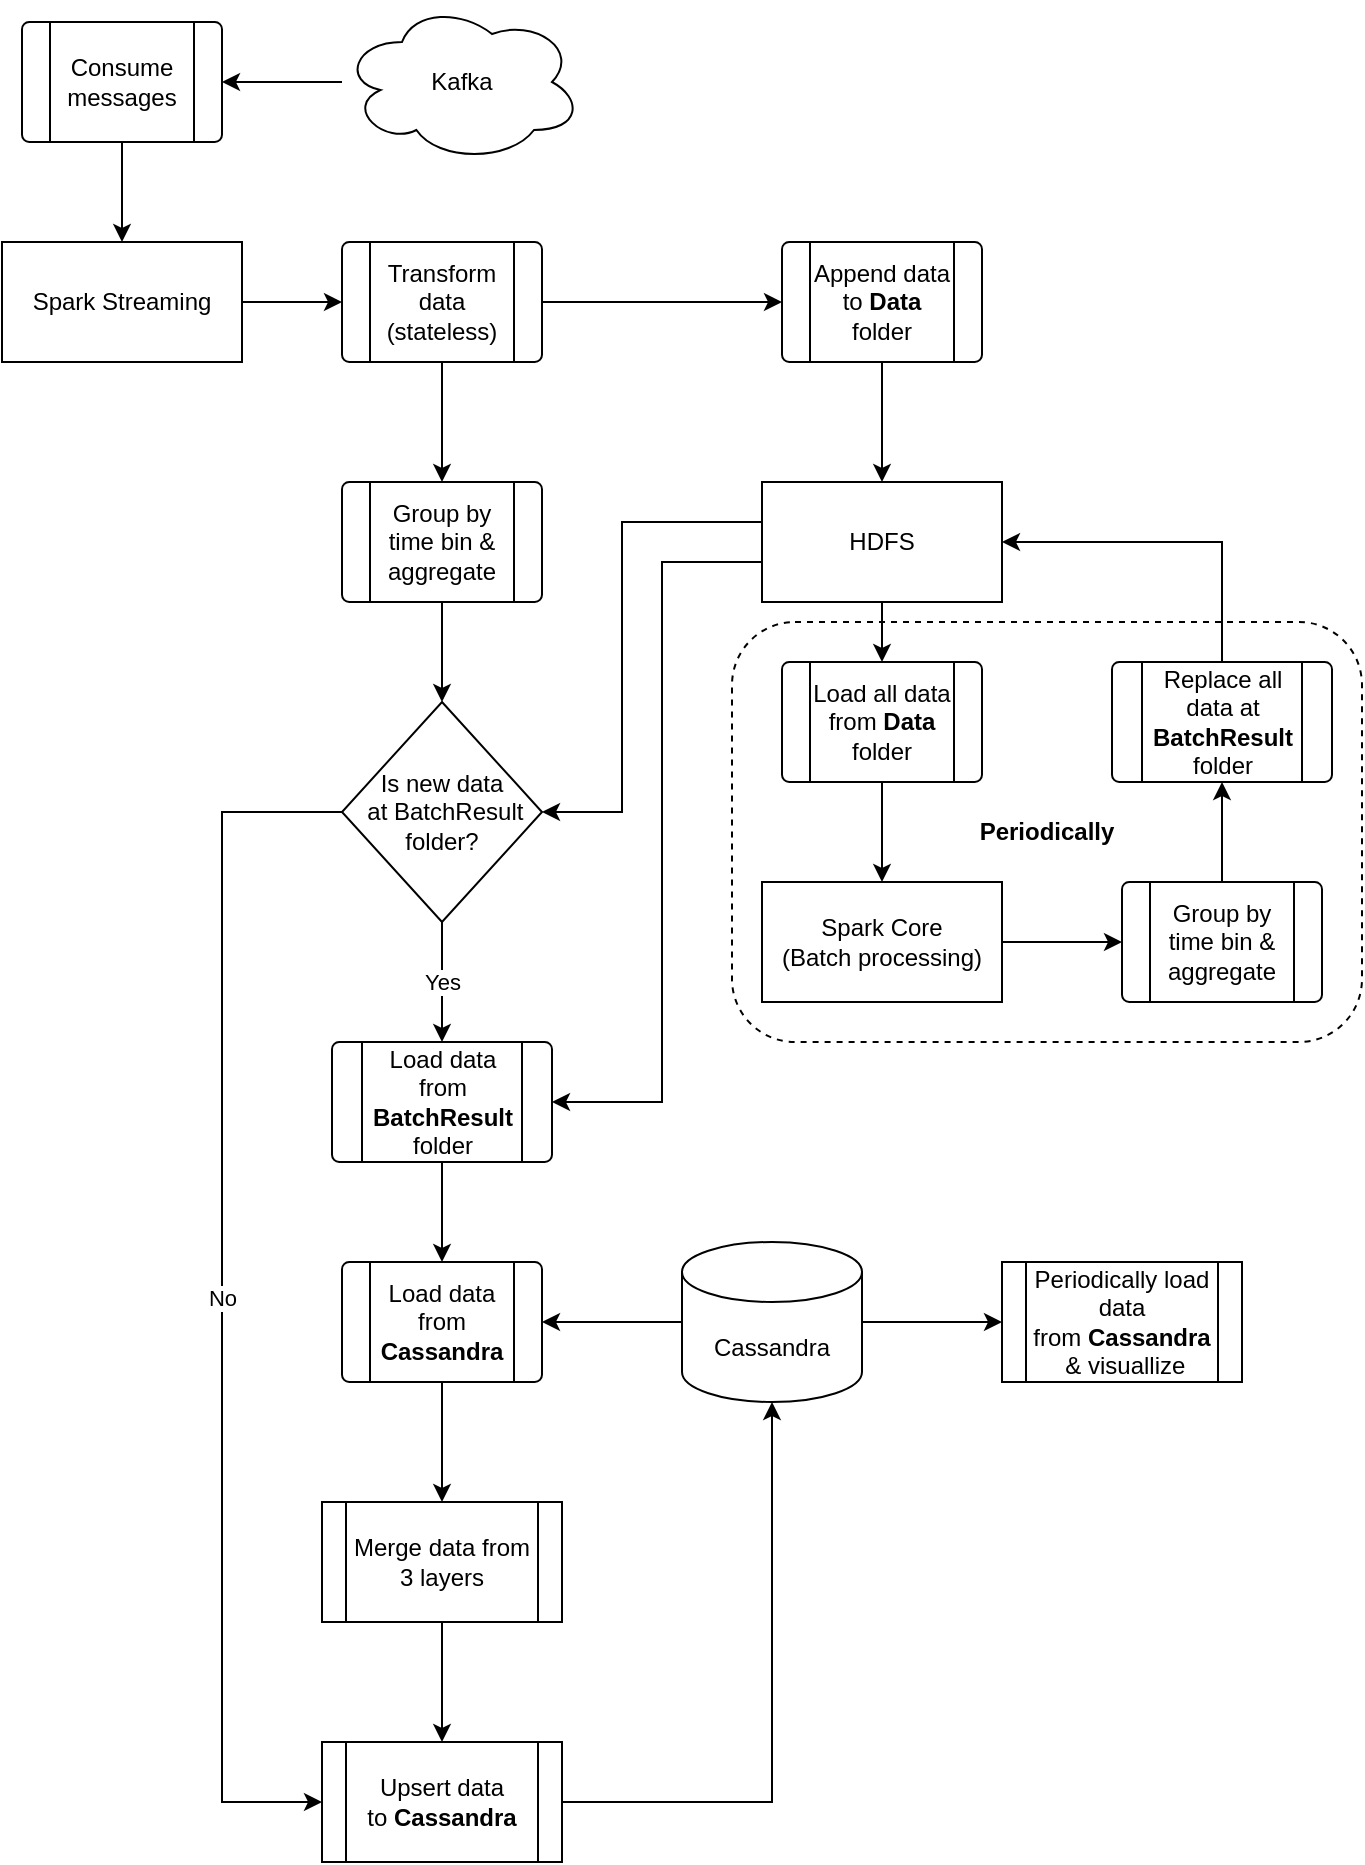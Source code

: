<mxfile version="14.6.9" type="device"><diagram id="qMFnekn4dBkwKcCyuMU6" name="Page-1"><mxGraphModel dx="1422" dy="772" grid="1" gridSize="10" guides="1" tooltips="1" connect="1" arrows="1" fold="1" page="1" pageScale="1" pageWidth="850" pageHeight="1100" math="0" shadow="0"><root><mxCell id="0"/><mxCell id="1" parent="0"/><mxCell id="l1wOD4nBkUBlTTTb_DvG-64" value="" style="group" parent="1" vertex="1" connectable="0"><mxGeometry x="50" y="400" width="680" height="930" as="geometry"/></mxCell><mxCell id="l1wOD4nBkUBlTTTb_DvG-41" value="&lt;b&gt;Periodically&lt;/b&gt;" style="rounded=1;whiteSpace=wrap;html=1;strokeWidth=1;dashed=1;" parent="l1wOD4nBkUBlTTTb_DvG-64" vertex="1"><mxGeometry x="365" y="310" width="315" height="210" as="geometry"/></mxCell><mxCell id="l1wOD4nBkUBlTTTb_DvG-1" value="Kafka" style="ellipse;shape=cloud;whiteSpace=wrap;html=1;" parent="l1wOD4nBkUBlTTTb_DvG-64" vertex="1"><mxGeometry x="170" width="120" height="80" as="geometry"/></mxCell><mxCell id="l1wOD4nBkUBlTTTb_DvG-2" value="HDFS" style="rounded=0;whiteSpace=wrap;html=1;" parent="l1wOD4nBkUBlTTTb_DvG-64" vertex="1"><mxGeometry x="380" y="240" width="120" height="60" as="geometry"/></mxCell><mxCell id="l1wOD4nBkUBlTTTb_DvG-4" value="Consume messages" style="verticalLabelPosition=middle;verticalAlign=middle;html=1;shape=process;whiteSpace=wrap;rounded=1;size=0.14;arcSize=6;labelPosition=center;align=center;" parent="l1wOD4nBkUBlTTTb_DvG-64" vertex="1"><mxGeometry x="10" y="10" width="100" height="60" as="geometry"/></mxCell><mxCell id="l1wOD4nBkUBlTTTb_DvG-6" style="edgeStyle=orthogonalEdgeStyle;rounded=0;orthogonalLoop=1;jettySize=auto;html=1;" parent="l1wOD4nBkUBlTTTb_DvG-64" source="l1wOD4nBkUBlTTTb_DvG-1" target="l1wOD4nBkUBlTTTb_DvG-4" edge="1"><mxGeometry relative="1" as="geometry"/></mxCell><mxCell id="l1wOD4nBkUBlTTTb_DvG-5" value="Spark Streaming" style="rounded=0;whiteSpace=wrap;html=1;" parent="l1wOD4nBkUBlTTTb_DvG-64" vertex="1"><mxGeometry y="120" width="120" height="60" as="geometry"/></mxCell><mxCell id="l1wOD4nBkUBlTTTb_DvG-7" style="edgeStyle=orthogonalEdgeStyle;rounded=0;orthogonalLoop=1;jettySize=auto;html=1;entryX=0.5;entryY=0;entryDx=0;entryDy=0;" parent="l1wOD4nBkUBlTTTb_DvG-64" source="l1wOD4nBkUBlTTTb_DvG-4" target="l1wOD4nBkUBlTTTb_DvG-5" edge="1"><mxGeometry relative="1" as="geometry"/></mxCell><mxCell id="l1wOD4nBkUBlTTTb_DvG-8" value="Transform data (stateless)" style="verticalLabelPosition=middle;verticalAlign=middle;html=1;shape=process;whiteSpace=wrap;rounded=1;size=0.14;arcSize=6;labelPosition=center;align=center;" parent="l1wOD4nBkUBlTTTb_DvG-64" vertex="1"><mxGeometry x="170" y="120" width="100" height="60" as="geometry"/></mxCell><mxCell id="l1wOD4nBkUBlTTTb_DvG-35" style="edgeStyle=orthogonalEdgeStyle;rounded=0;orthogonalLoop=1;jettySize=auto;html=1;entryX=0;entryY=0.5;entryDx=0;entryDy=0;" parent="l1wOD4nBkUBlTTTb_DvG-64" source="l1wOD4nBkUBlTTTb_DvG-5" target="l1wOD4nBkUBlTTTb_DvG-8" edge="1"><mxGeometry relative="1" as="geometry"/></mxCell><mxCell id="l1wOD4nBkUBlTTTb_DvG-18" style="edgeStyle=orthogonalEdgeStyle;rounded=0;orthogonalLoop=1;jettySize=auto;html=1;" parent="l1wOD4nBkUBlTTTb_DvG-64" source="l1wOD4nBkUBlTTTb_DvG-11" target="l1wOD4nBkUBlTTTb_DvG-2" edge="1"><mxGeometry relative="1" as="geometry"/></mxCell><mxCell id="l1wOD4nBkUBlTTTb_DvG-11" value="Append data to &lt;b&gt;Data&lt;/b&gt; folder" style="verticalLabelPosition=middle;verticalAlign=middle;html=1;shape=process;whiteSpace=wrap;rounded=1;size=0.14;arcSize=6;labelPosition=center;align=center;" parent="l1wOD4nBkUBlTTTb_DvG-64" vertex="1"><mxGeometry x="390" y="120" width="100" height="60" as="geometry"/></mxCell><mxCell id="l1wOD4nBkUBlTTTb_DvG-10" style="edgeStyle=orthogonalEdgeStyle;rounded=0;orthogonalLoop=1;jettySize=auto;html=1;entryX=0;entryY=0.5;entryDx=0;entryDy=0;" parent="l1wOD4nBkUBlTTTb_DvG-64" source="l1wOD4nBkUBlTTTb_DvG-8" target="l1wOD4nBkUBlTTTb_DvG-11" edge="1"><mxGeometry relative="1" as="geometry"><mxPoint x="360" y="150" as="targetPoint"/></mxGeometry></mxCell><mxCell id="l1wOD4nBkUBlTTTb_DvG-14" value="Group by time bin &amp;amp; aggregate" style="verticalLabelPosition=middle;verticalAlign=middle;html=1;shape=process;whiteSpace=wrap;rounded=1;size=0.14;arcSize=6;labelPosition=center;align=center;" parent="l1wOD4nBkUBlTTTb_DvG-64" vertex="1"><mxGeometry x="170" y="240" width="100" height="60" as="geometry"/></mxCell><mxCell id="l1wOD4nBkUBlTTTb_DvG-13" style="edgeStyle=orthogonalEdgeStyle;rounded=0;orthogonalLoop=1;jettySize=auto;html=1;entryX=0.5;entryY=0;entryDx=0;entryDy=0;" parent="l1wOD4nBkUBlTTTb_DvG-64" source="l1wOD4nBkUBlTTTb_DvG-8" target="l1wOD4nBkUBlTTTb_DvG-14" edge="1"><mxGeometry relative="1" as="geometry"><mxPoint x="220" y="230" as="targetPoint"/></mxGeometry></mxCell><mxCell id="l1wOD4nBkUBlTTTb_DvG-16" value="Is new data&lt;br&gt;&amp;nbsp;at BatchResult folder?" style="strokeWidth=1;html=1;shape=mxgraph.flowchart.decision;whiteSpace=wrap;" parent="l1wOD4nBkUBlTTTb_DvG-64" vertex="1"><mxGeometry x="170" y="350" width="100" height="110" as="geometry"/></mxCell><mxCell id="l1wOD4nBkUBlTTTb_DvG-39" style="edgeStyle=orthogonalEdgeStyle;rounded=0;orthogonalLoop=1;jettySize=auto;html=1;entryX=1;entryY=0.5;entryDx=0;entryDy=0;entryPerimeter=0;" parent="l1wOD4nBkUBlTTTb_DvG-64" source="l1wOD4nBkUBlTTTb_DvG-2" target="l1wOD4nBkUBlTTTb_DvG-16" edge="1"><mxGeometry relative="1" as="geometry"><Array as="points"><mxPoint x="310" y="260"/><mxPoint x="310" y="405"/></Array></mxGeometry></mxCell><mxCell id="l1wOD4nBkUBlTTTb_DvG-33" style="edgeStyle=orthogonalEdgeStyle;rounded=0;orthogonalLoop=1;jettySize=auto;html=1;entryX=0.5;entryY=0;entryDx=0;entryDy=0;entryPerimeter=0;" parent="l1wOD4nBkUBlTTTb_DvG-64" source="l1wOD4nBkUBlTTTb_DvG-14" target="l1wOD4nBkUBlTTTb_DvG-16" edge="1"><mxGeometry relative="1" as="geometry"/></mxCell><mxCell id="l1wOD4nBkUBlTTTb_DvG-19" value="Load all data from &lt;b&gt;Data&lt;/b&gt; folder" style="verticalLabelPosition=middle;verticalAlign=middle;html=1;shape=process;whiteSpace=wrap;rounded=1;size=0.14;arcSize=6;labelPosition=center;align=center;" parent="l1wOD4nBkUBlTTTb_DvG-64" vertex="1"><mxGeometry x="390" y="330" width="100" height="60" as="geometry"/></mxCell><mxCell id="l1wOD4nBkUBlTTTb_DvG-20" style="edgeStyle=orthogonalEdgeStyle;rounded=0;orthogonalLoop=1;jettySize=auto;html=1;entryX=0.5;entryY=0;entryDx=0;entryDy=0;" parent="l1wOD4nBkUBlTTTb_DvG-64" source="l1wOD4nBkUBlTTTb_DvG-2" target="l1wOD4nBkUBlTTTb_DvG-19" edge="1"><mxGeometry relative="1" as="geometry"><mxPoint x="440" y="350" as="targetPoint"/></mxGeometry></mxCell><mxCell id="l1wOD4nBkUBlTTTb_DvG-23" value="Spark Core&lt;br&gt;(Batch processing)" style="rounded=0;whiteSpace=wrap;html=1;" parent="l1wOD4nBkUBlTTTb_DvG-64" vertex="1"><mxGeometry x="380" y="440" width="120" height="60" as="geometry"/></mxCell><mxCell id="l1wOD4nBkUBlTTTb_DvG-24" style="edgeStyle=orthogonalEdgeStyle;rounded=0;orthogonalLoop=1;jettySize=auto;html=1;entryX=0.5;entryY=0;entryDx=0;entryDy=0;" parent="l1wOD4nBkUBlTTTb_DvG-64" source="l1wOD4nBkUBlTTTb_DvG-19" target="l1wOD4nBkUBlTTTb_DvG-23" edge="1"><mxGeometry relative="1" as="geometry"/></mxCell><mxCell id="l1wOD4nBkUBlTTTb_DvG-27" value="Group by time bin &amp;amp; aggregate" style="verticalLabelPosition=middle;verticalAlign=middle;html=1;shape=process;whiteSpace=wrap;rounded=1;size=0.14;arcSize=6;labelPosition=center;align=center;" parent="l1wOD4nBkUBlTTTb_DvG-64" vertex="1"><mxGeometry x="560" y="440" width="100" height="60" as="geometry"/></mxCell><mxCell id="l1wOD4nBkUBlTTTb_DvG-25" style="edgeStyle=orthogonalEdgeStyle;rounded=0;orthogonalLoop=1;jettySize=auto;html=1;entryX=0;entryY=0.5;entryDx=0;entryDy=0;" parent="l1wOD4nBkUBlTTTb_DvG-64" source="l1wOD4nBkUBlTTTb_DvG-23" target="l1wOD4nBkUBlTTTb_DvG-27" edge="1"><mxGeometry relative="1" as="geometry"><mxPoint x="560" y="490" as="targetPoint"/></mxGeometry></mxCell><mxCell id="l1wOD4nBkUBlTTTb_DvG-32" style="edgeStyle=orthogonalEdgeStyle;rounded=0;orthogonalLoop=1;jettySize=auto;html=1;entryX=1;entryY=0.5;entryDx=0;entryDy=0;" parent="l1wOD4nBkUBlTTTb_DvG-64" source="l1wOD4nBkUBlTTTb_DvG-30" target="l1wOD4nBkUBlTTTb_DvG-2" edge="1"><mxGeometry relative="1" as="geometry"><Array as="points"><mxPoint x="610" y="270"/></Array></mxGeometry></mxCell><mxCell id="l1wOD4nBkUBlTTTb_DvG-30" value="Replace all data at &lt;b&gt;BatchResult&lt;/b&gt; folder" style="verticalLabelPosition=middle;verticalAlign=middle;html=1;shape=process;whiteSpace=wrap;rounded=1;size=0.14;arcSize=6;labelPosition=center;align=center;" parent="l1wOD4nBkUBlTTTb_DvG-64" vertex="1"><mxGeometry x="555" y="330" width="110" height="60" as="geometry"/></mxCell><mxCell id="l1wOD4nBkUBlTTTb_DvG-31" style="edgeStyle=orthogonalEdgeStyle;rounded=0;orthogonalLoop=1;jettySize=auto;html=1;" parent="l1wOD4nBkUBlTTTb_DvG-64" source="l1wOD4nBkUBlTTTb_DvG-27" target="l1wOD4nBkUBlTTTb_DvG-30" edge="1"><mxGeometry relative="1" as="geometry"/></mxCell><mxCell id="l1wOD4nBkUBlTTTb_DvG-37" value="Load data from &lt;b&gt;BatchResult&lt;/b&gt; folder" style="verticalLabelPosition=middle;verticalAlign=middle;html=1;shape=process;whiteSpace=wrap;rounded=1;size=0.14;arcSize=6;labelPosition=center;align=center;" parent="l1wOD4nBkUBlTTTb_DvG-64" vertex="1"><mxGeometry x="165" y="520" width="110" height="60" as="geometry"/></mxCell><mxCell id="l1wOD4nBkUBlTTTb_DvG-40" style="edgeStyle=orthogonalEdgeStyle;rounded=0;orthogonalLoop=1;jettySize=auto;html=1;entryX=1;entryY=0.5;entryDx=0;entryDy=0;" parent="l1wOD4nBkUBlTTTb_DvG-64" source="l1wOD4nBkUBlTTTb_DvG-2" target="l1wOD4nBkUBlTTTb_DvG-37" edge="1"><mxGeometry relative="1" as="geometry"><Array as="points"><mxPoint x="330" y="280"/><mxPoint x="330" y="550"/></Array></mxGeometry></mxCell><mxCell id="l1wOD4nBkUBlTTTb_DvG-34" value="Yes" style="edgeStyle=orthogonalEdgeStyle;rounded=0;orthogonalLoop=1;jettySize=auto;html=1;entryX=0.5;entryY=0;entryDx=0;entryDy=0;" parent="l1wOD4nBkUBlTTTb_DvG-64" source="l1wOD4nBkUBlTTTb_DvG-16" target="l1wOD4nBkUBlTTTb_DvG-37" edge="1"><mxGeometry relative="1" as="geometry"><mxPoint x="220" y="520" as="targetPoint"/></mxGeometry></mxCell><mxCell id="l1wOD4nBkUBlTTTb_DvG-45" value="Load data from &lt;b&gt;Cassandra&lt;/b&gt;" style="verticalLabelPosition=middle;verticalAlign=middle;html=1;shape=process;whiteSpace=wrap;rounded=1;size=0.14;arcSize=6;labelPosition=center;align=center;" parent="l1wOD4nBkUBlTTTb_DvG-64" vertex="1"><mxGeometry x="170" y="630" width="100" height="60" as="geometry"/></mxCell><mxCell id="l1wOD4nBkUBlTTTb_DvG-48" style="edgeStyle=orthogonalEdgeStyle;rounded=0;orthogonalLoop=1;jettySize=auto;html=1;entryX=0.5;entryY=0;entryDx=0;entryDy=0;" parent="l1wOD4nBkUBlTTTb_DvG-64" source="l1wOD4nBkUBlTTTb_DvG-37" target="l1wOD4nBkUBlTTTb_DvG-45" edge="1"><mxGeometry relative="1" as="geometry"/></mxCell><mxCell id="l1wOD4nBkUBlTTTb_DvG-49" value="Merge data from 3 layers" style="shape=process;whiteSpace=wrap;html=1;backgroundOutline=1;strokeWidth=1;" parent="l1wOD4nBkUBlTTTb_DvG-64" vertex="1"><mxGeometry x="160" y="750" width="120" height="60" as="geometry"/></mxCell><mxCell id="l1wOD4nBkUBlTTTb_DvG-56" style="edgeStyle=orthogonalEdgeStyle;rounded=0;orthogonalLoop=1;jettySize=auto;html=1;entryX=0.5;entryY=0;entryDx=0;entryDy=0;" parent="l1wOD4nBkUBlTTTb_DvG-64" source="l1wOD4nBkUBlTTTb_DvG-45" target="l1wOD4nBkUBlTTTb_DvG-49" edge="1"><mxGeometry relative="1" as="geometry"/></mxCell><mxCell id="l1wOD4nBkUBlTTTb_DvG-61" style="edgeStyle=orthogonalEdgeStyle;rounded=0;orthogonalLoop=1;jettySize=auto;html=1;entryX=1;entryY=0.5;entryDx=0;entryDy=0;" parent="l1wOD4nBkUBlTTTb_DvG-64" source="l1wOD4nBkUBlTTTb_DvG-50" target="l1wOD4nBkUBlTTTb_DvG-45" edge="1"><mxGeometry relative="1" as="geometry"/></mxCell><mxCell id="l1wOD4nBkUBlTTTb_DvG-50" value="Cassandra" style="shape=cylinder3;whiteSpace=wrap;html=1;boundedLbl=1;backgroundOutline=1;size=15;strokeWidth=1;" parent="l1wOD4nBkUBlTTTb_DvG-64" vertex="1"><mxGeometry x="340" y="620" width="90" height="80" as="geometry"/></mxCell><mxCell id="l1wOD4nBkUBlTTTb_DvG-57" style="edgeStyle=orthogonalEdgeStyle;rounded=0;orthogonalLoop=1;jettySize=auto;html=1;entryX=0.5;entryY=1;entryDx=0;entryDy=0;entryPerimeter=0;" parent="l1wOD4nBkUBlTTTb_DvG-64" source="l1wOD4nBkUBlTTTb_DvG-54" target="l1wOD4nBkUBlTTTb_DvG-50" edge="1"><mxGeometry relative="1" as="geometry"/></mxCell><mxCell id="l1wOD4nBkUBlTTTb_DvG-54" value="Upsert data to&amp;nbsp;&lt;b&gt;Cassandra&lt;/b&gt;" style="shape=process;whiteSpace=wrap;html=1;backgroundOutline=1;strokeWidth=1;" parent="l1wOD4nBkUBlTTTb_DvG-64" vertex="1"><mxGeometry x="160" y="870" width="120" height="60" as="geometry"/></mxCell><mxCell id="l1wOD4nBkUBlTTTb_DvG-59" value="No" style="edgeStyle=orthogonalEdgeStyle;rounded=0;orthogonalLoop=1;jettySize=auto;html=1;entryX=0;entryY=0.5;entryDx=0;entryDy=0;" parent="l1wOD4nBkUBlTTTb_DvG-64" source="l1wOD4nBkUBlTTTb_DvG-16" target="l1wOD4nBkUBlTTTb_DvG-54" edge="1"><mxGeometry relative="1" as="geometry"><Array as="points"><mxPoint x="110" y="405"/><mxPoint x="110" y="900"/></Array></mxGeometry></mxCell><mxCell id="l1wOD4nBkUBlTTTb_DvG-55" style="edgeStyle=orthogonalEdgeStyle;rounded=0;orthogonalLoop=1;jettySize=auto;html=1;entryX=0.5;entryY=0;entryDx=0;entryDy=0;" parent="l1wOD4nBkUBlTTTb_DvG-64" source="l1wOD4nBkUBlTTTb_DvG-49" target="l1wOD4nBkUBlTTTb_DvG-54" edge="1"><mxGeometry relative="1" as="geometry"/></mxCell><mxCell id="l1wOD4nBkUBlTTTb_DvG-63" value="Periodically load data from&amp;nbsp;&lt;b&gt;Cassandra&lt;/b&gt;&lt;br&gt;&amp;nbsp;&amp;amp; visuallize" style="shape=process;whiteSpace=wrap;html=1;backgroundOutline=1;strokeWidth=1;" parent="l1wOD4nBkUBlTTTb_DvG-64" vertex="1"><mxGeometry x="500" y="630" width="120" height="60" as="geometry"/></mxCell><mxCell id="l1wOD4nBkUBlTTTb_DvG-62" style="edgeStyle=orthogonalEdgeStyle;rounded=0;orthogonalLoop=1;jettySize=auto;html=1;entryX=0;entryY=0.5;entryDx=0;entryDy=0;" parent="l1wOD4nBkUBlTTTb_DvG-64" source="l1wOD4nBkUBlTTTb_DvG-50" target="l1wOD4nBkUBlTTTb_DvG-63" edge="1"><mxGeometry relative="1" as="geometry"><mxPoint x="490" y="660" as="targetPoint"/></mxGeometry></mxCell></root></mxGraphModel></diagram></mxfile>